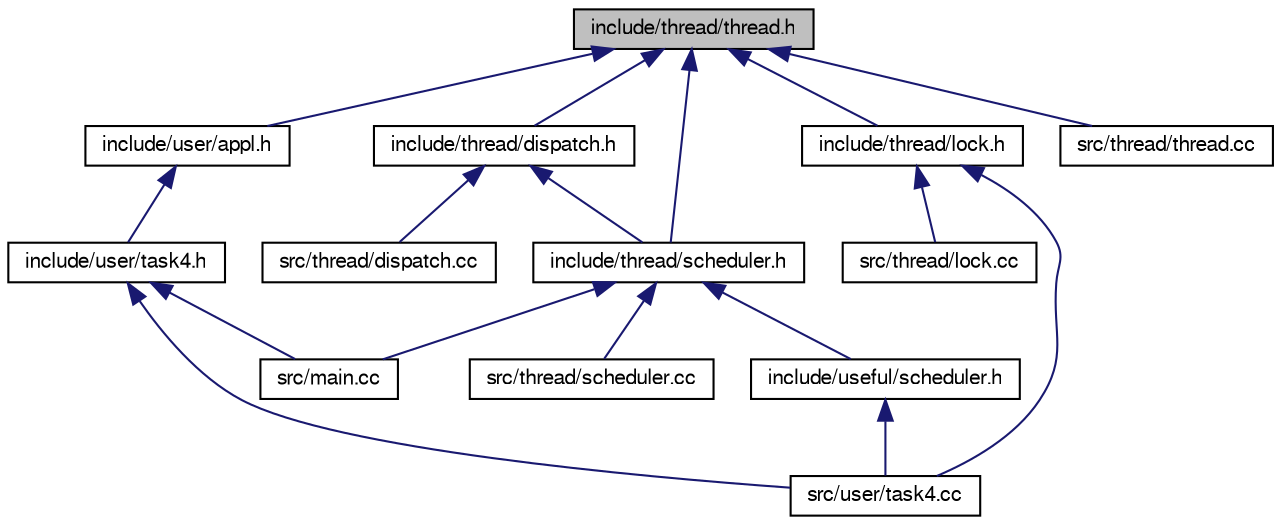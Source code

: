 digraph "include/thread/thread.h"
{
  bgcolor="transparent";
  edge [fontname="FreeSans",fontsize="10",labelfontname="FreeSans",labelfontsize="10"];
  node [fontname="FreeSans",fontsize="10",shape=record];
  Node1 [label="include/thread/thread.h",height=0.2,width=0.4,color="black", fillcolor="grey75", style="filled" fontcolor="black"];
  Node1 -> Node2 [dir="back",color="midnightblue",fontsize="10",style="solid",fontname="FreeSans"];
  Node2 [label="include/thread/dispatch.h",height=0.2,width=0.4,color="black",URL="$dispatch_8h.html"];
  Node2 -> Node3 [dir="back",color="midnightblue",fontsize="10",style="solid",fontname="FreeSans"];
  Node3 [label="include/thread/scheduler.h",height=0.2,width=0.4,color="black",URL="$thread_2scheduler_8h.html"];
  Node3 -> Node4 [dir="back",color="midnightblue",fontsize="10",style="solid",fontname="FreeSans"];
  Node4 [label="include/useful/scheduler.h",height=0.2,width=0.4,color="black",URL="$useful_2scheduler_8h.html"];
  Node4 -> Node5 [dir="back",color="midnightblue",fontsize="10",style="solid",fontname="FreeSans"];
  Node5 [label="src/user/task4.cc",height=0.2,width=0.4,color="black",URL="$task4_8cc.html"];
  Node3 -> Node6 [dir="back",color="midnightblue",fontsize="10",style="solid",fontname="FreeSans"];
  Node6 [label="src/main.cc",height=0.2,width=0.4,color="black",URL="$main_8cc.html"];
  Node3 -> Node7 [dir="back",color="midnightblue",fontsize="10",style="solid",fontname="FreeSans"];
  Node7 [label="src/thread/scheduler.cc",height=0.2,width=0.4,color="black",URL="$scheduler_8cc.html"];
  Node2 -> Node8 [dir="back",color="midnightblue",fontsize="10",style="solid",fontname="FreeSans"];
  Node8 [label="src/thread/dispatch.cc",height=0.2,width=0.4,color="black",URL="$dispatch_8cc.html"];
  Node1 -> Node9 [dir="back",color="midnightblue",fontsize="10",style="solid",fontname="FreeSans"];
  Node9 [label="include/thread/lock.h",height=0.2,width=0.4,color="black",URL="$lock_8h.html"];
  Node9 -> Node10 [dir="back",color="midnightblue",fontsize="10",style="solid",fontname="FreeSans"];
  Node10 [label="src/thread/lock.cc",height=0.2,width=0.4,color="black",URL="$lock_8cc.html"];
  Node9 -> Node5 [dir="back",color="midnightblue",fontsize="10",style="solid",fontname="FreeSans"];
  Node1 -> Node3 [dir="back",color="midnightblue",fontsize="10",style="solid",fontname="FreeSans"];
  Node1 -> Node11 [dir="back",color="midnightblue",fontsize="10",style="solid",fontname="FreeSans"];
  Node11 [label="include/user/appl.h",height=0.2,width=0.4,color="black",URL="$appl_8h.html",tooltip="declaration of basic class for application of the tasks"];
  Node11 -> Node12 [dir="back",color="midnightblue",fontsize="10",style="solid",fontname="FreeSans"];
  Node12 [label="include/user/task4.h",height=0.2,width=0.4,color="black",URL="$task4_8h.html"];
  Node12 -> Node6 [dir="back",color="midnightblue",fontsize="10",style="solid",fontname="FreeSans"];
  Node12 -> Node5 [dir="back",color="midnightblue",fontsize="10",style="solid",fontname="FreeSans"];
  Node1 -> Node13 [dir="back",color="midnightblue",fontsize="10",style="solid",fontname="FreeSans"];
  Node13 [label="src/thread/thread.cc",height=0.2,width=0.4,color="black",URL="$thread_8cc.html"];
}
